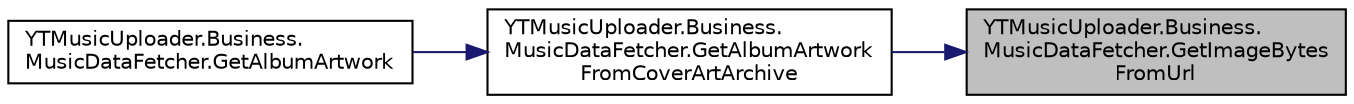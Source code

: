 digraph "YTMusicUploader.Business.MusicDataFetcher.GetImageBytesFromUrl"
{
 // LATEX_PDF_SIZE
  edge [fontname="Helvetica",fontsize="10",labelfontname="Helvetica",labelfontsize="10"];
  node [fontname="Helvetica",fontsize="10",shape=record];
  rankdir="RL";
  Node1 [label="YTMusicUploader.Business.\lMusicDataFetcher.GetImageBytes\lFromUrl",height=0.2,width=0.4,color="black", fillcolor="grey75", style="filled", fontcolor="black",tooltip="Peforms a HTTP web request and downloads an image"];
  Node1 -> Node2 [dir="back",color="midnightblue",fontsize="10",style="solid"];
  Node2 [label="YTMusicUploader.Business.\lMusicDataFetcher.GetAlbumArtwork\lFromCoverArtArchive",height=0.2,width=0.4,color="black", fillcolor="white", style="filled",URL="$dc/db7/class_y_t_music_uploader_1_1_business_1_1_music_data_fetcher.html#a16e09113cfa0bdfdae26991e96468663",tooltip="Makes a requst to ConvertArchive to try and retrive the album art cover image"];
  Node2 -> Node3 [dir="back",color="midnightblue",fontsize="10",style="solid"];
  Node3 [label="YTMusicUploader.Business.\lMusicDataFetcher.GetAlbumArtwork",height=0.2,width=0.4,color="black", fillcolor="white", style="filled",URL="$dc/db7/class_y_t_music_uploader_1_1_business_1_1_music_data_fetcher.html#a2627f8f48ebb5018d313f8428f3be26b",tooltip="Returns album artwork. First it will look at actual file to see if one is embedded,..."];
}
